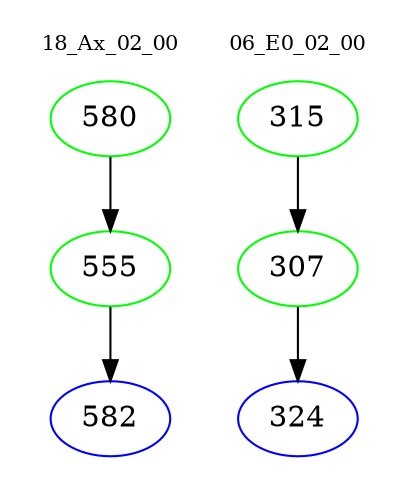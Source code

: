 digraph{
subgraph cluster_0 {
color = white
label = "18_Ax_02_00";
fontsize=10;
T0_580 [label="580", color="green"]
T0_580 -> T0_555 [color="black"]
T0_555 [label="555", color="green"]
T0_555 -> T0_582 [color="black"]
T0_582 [label="582", color="blue"]
}
subgraph cluster_1 {
color = white
label = "06_E0_02_00";
fontsize=10;
T1_315 [label="315", color="green"]
T1_315 -> T1_307 [color="black"]
T1_307 [label="307", color="green"]
T1_307 -> T1_324 [color="black"]
T1_324 [label="324", color="blue"]
}
}
